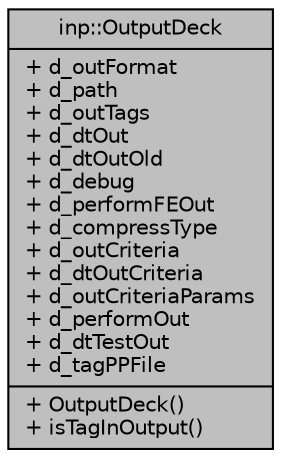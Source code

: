 digraph "inp::OutputDeck"
{
  edge [fontname="Helvetica",fontsize="10",labelfontname="Helvetica",labelfontsize="10"];
  node [fontname="Helvetica",fontsize="10",shape=record];
  Node1 [label="{inp::OutputDeck\n|+ d_outFormat\l+ d_path\l+ d_outTags\l+ d_dtOut\l+ d_dtOutOld\l+ d_debug\l+ d_performFEOut\l+ d_compressType\l+ d_outCriteria\l+ d_dtOutCriteria\l+ d_outCriteriaParams\l+ d_performOut\l+ d_dtTestOut\l+ d_tagPPFile\l|+ OutputDeck()\l+ isTagInOutput()\l}",height=0.2,width=0.4,color="black", fillcolor="grey75", style="filled", fontcolor="black"];
}
